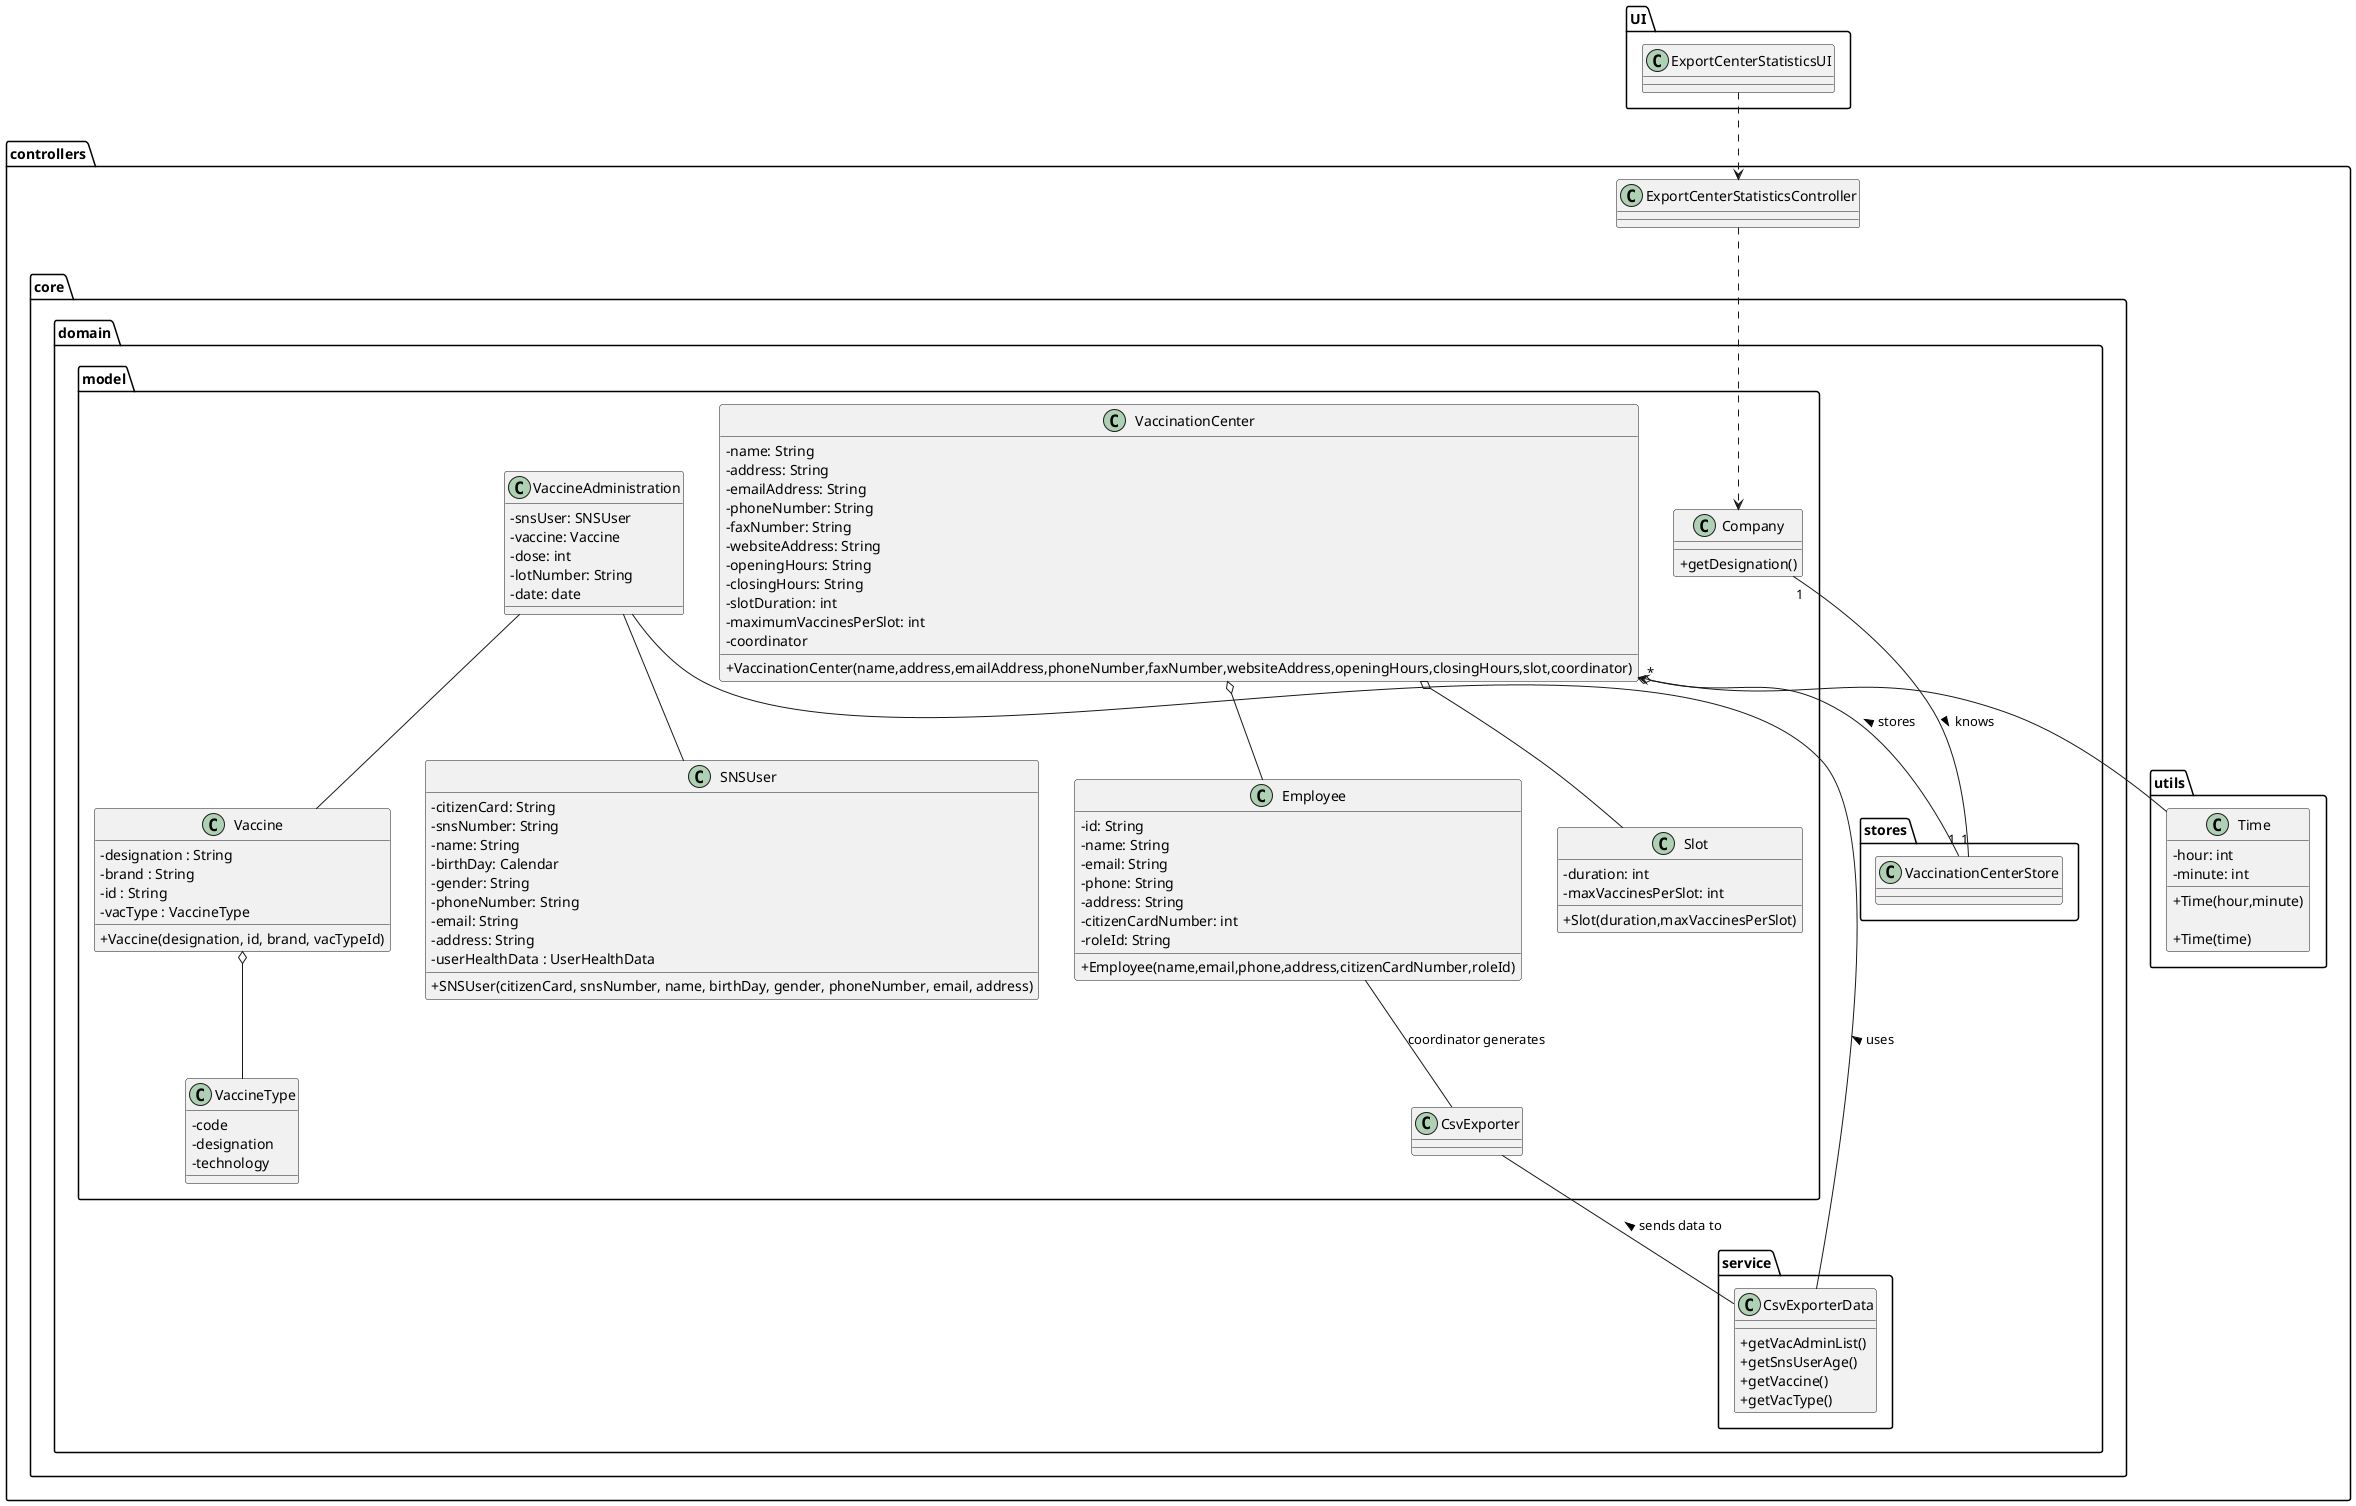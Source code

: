@startuml US15_CD
skinparam classAttributeIconSize 0

package UI {
class ExportCenterStatisticsUI {}
}

package controllers {
     class ExportCenterStatisticsController {

     }

   package utils {
     class Time {
       - hour: int
       - minute: int
       +Time(hour,minute)

       +Time(time)
     }
   }

package core {
  package domain {

    package service {

class CsvExporterData {
    +getVacAdminList()
    +getSnsUserAge()
    +getVaccine()
    +getVacType()
    }
}

    package model {

class CsvExporter {}

class VaccineAdministration {
  -snsUser: SNSUser
  -vaccine: Vaccine
  -dose: int
  -lotNumber: String
  -date: date
}

class Company {
    +getDesignation()
}

class VaccinationCenter {
    - name: String
    - address: String
    - emailAddress: String
    - phoneNumber: String
    - faxNumber: String
    - websiteAddress: String
    - openingHours: String
    - closingHours: String
    - slotDuration: int
    - maximumVaccinesPerSlot: int
    - coordinator
        
    +VaccinationCenter(name,address,emailAddress,phoneNumber,faxNumber,websiteAddress,openingHours,closingHours,slot,coordinator)
}


class Employee {
    -id: String 
    -name: String 
    -email: String 
    -phone: String 
    -address: String 
    -citizenCardNumber: int 
    -roleId: String 

    +Employee(name,email,phone,address,citizenCardNumber,roleId)
}

class Slot {
    -duration: int
    -maxVaccinesPerSlot: int

    +Slot(duration,maxVaccinesPerSlot)
}

class Vaccine {
  -designation : String
  -brand : String
  -id : String
  -vacType : VaccineType

  +Vaccine(designation, id, brand, vacTypeId)
}

class VaccineType {
  -code
  -designation
  -technology 
}

class SNSUser {
  - citizenCard: String
  - snsNumber: String
  - name: String
  - birthDay: Calendar
  - gender: String
  - phoneNumber: String
  - email: String
  - address: String
  - userHealthData : UserHealthData
  + SNSUser(citizenCard, snsNumber, name, birthDay, gender, phoneNumber, email, address)
}


}

package stores {
      class VaccinationCenterStore {}
      }
}





ExportCenterStatisticsUI ..> ExportCenterStatisticsController

ExportCenterStatisticsController ..> Company

Company "1" -- "1" VaccinationCenterStore : knows >

VaccinationCenter o-- Employee
VaccinationCenter o-- Time 
VaccinationCenter o-- Slot

Vaccine o-- VaccineType

VaccineAdministration -- Vaccine
VaccineAdministration -- SNSUser

CsvExporterData -- VaccineAdministration : uses >

CsvExporter -- CsvExporterData : sends data to <

Employee -- CsvExporter : coordinator generates


VaccinationCenterStore "1" --> "*" VaccinationCenter : stores >
@enduml